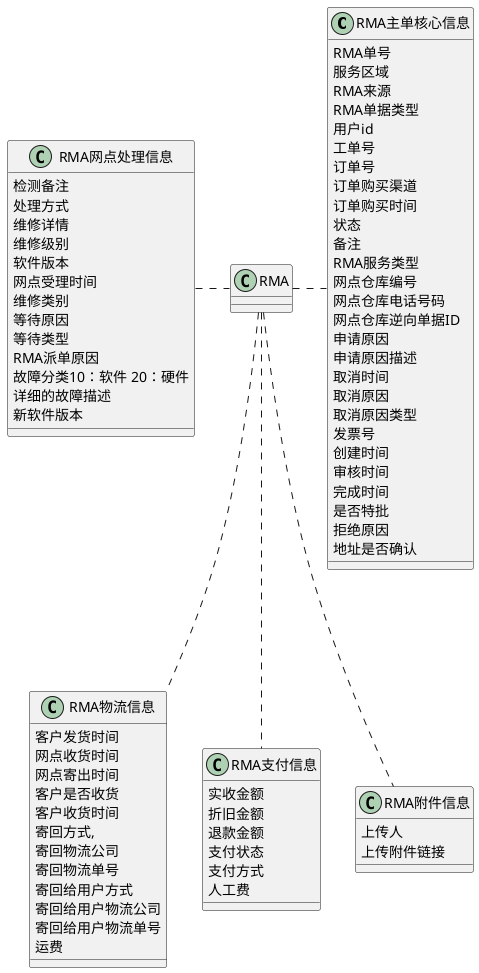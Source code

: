 @startuml

class RMA主单核心信息{
    RMA单号
    服务区域
    RMA来源
    RMA单据类型
    用户id
    工单号
    订单号
    订单购买渠道
    订单购买时间
    状态
    备注
    RMA服务类型
    网点仓库编号
    网点仓库电话号码
    网点仓库逆向单据ID
    申请原因
    申请原因描述
    取消时间
    取消原因
    取消原因类型
    发票号
    创建时间
    审核时间
    完成时间
    是否特批
    拒绝原因
    地址是否确认
}

class RMA网点处理信息{
    检测备注
    处理方式
    维修详情
    维修级别
    软件版本
    网点受理时间
    维修类别
    等待原因
    等待类型
    RMA派单原因
    故障分类10：软件 20：硬件
    详细的故障描述
    新软件版本
}

class RMA物流信息{
    客户发货时间
    网点收货时间
    网点寄出时间
    客户是否收货
    客户收货时间
    寄回方式,
    寄回物流公司
    寄回物流单号
    寄回给用户方式
    寄回给用户物流公司
    寄回给用户物流单号
    运费
}

class RMA支付信息{
    实收金额
    折旧金额
    退款金额
    支付状态
    支付方式
    人工费
}

class RMA附件信息{
    上传人
    上传附件链接
}


RMA-right..RMA主单核心信息
RMA-left..RMA网点处理信息
RMA-down..RMA物流信息
RMA-down..RMA支付信息
RMA-down..RMA附件信息
@enduml